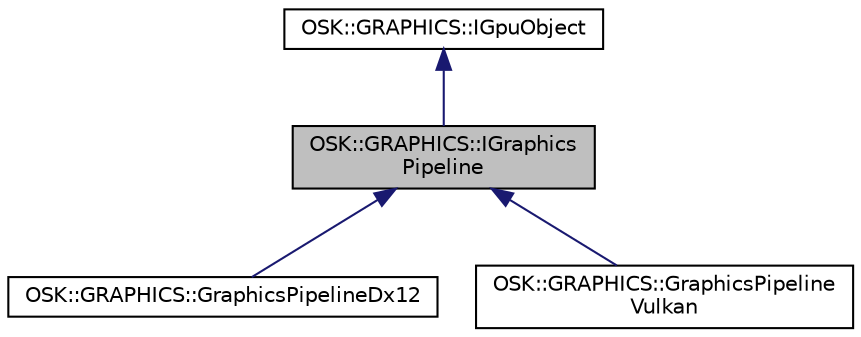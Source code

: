 digraph "OSK::GRAPHICS::IGraphicsPipeline"
{
 // LATEX_PDF_SIZE
  edge [fontname="Helvetica",fontsize="10",labelfontname="Helvetica",labelfontsize="10"];
  node [fontname="Helvetica",fontsize="10",shape=record];
  Node1 [label="OSK::GRAPHICS::IGraphics\lPipeline",height=0.2,width=0.4,color="black", fillcolor="grey75", style="filled", fontcolor="black",tooltip="El graphics pipeline es el encargado de transformar los modelos 3D en una imagen final...."];
  Node2 -> Node1 [dir="back",color="midnightblue",fontsize="10",style="solid"];
  Node2 [label="OSK::GRAPHICS::IGpuObject",height=0.2,width=0.4,color="black", fillcolor="white", style="filled",URL="$class_o_s_k_1_1_g_r_a_p_h_i_c_s_1_1_i_gpu_object.html",tooltip="Interfaz común para los objetos almacenados en la CPU."];
  Node1 -> Node3 [dir="back",color="midnightblue",fontsize="10",style="solid"];
  Node3 [label="OSK::GRAPHICS::GraphicsPipelineDx12",height=0.2,width=0.4,color="black", fillcolor="white", style="filled",URL="$class_o_s_k_1_1_g_r_a_p_h_i_c_s_1_1_graphics_pipeline_dx12.html",tooltip=" "];
  Node1 -> Node4 [dir="back",color="midnightblue",fontsize="10",style="solid"];
  Node4 [label="OSK::GRAPHICS::GraphicsPipeline\lVulkan",height=0.2,width=0.4,color="black", fillcolor="white", style="filled",URL="$class_o_s_k_1_1_g_r_a_p_h_i_c_s_1_1_graphics_pipeline_vulkan.html",tooltip=" "];
}
